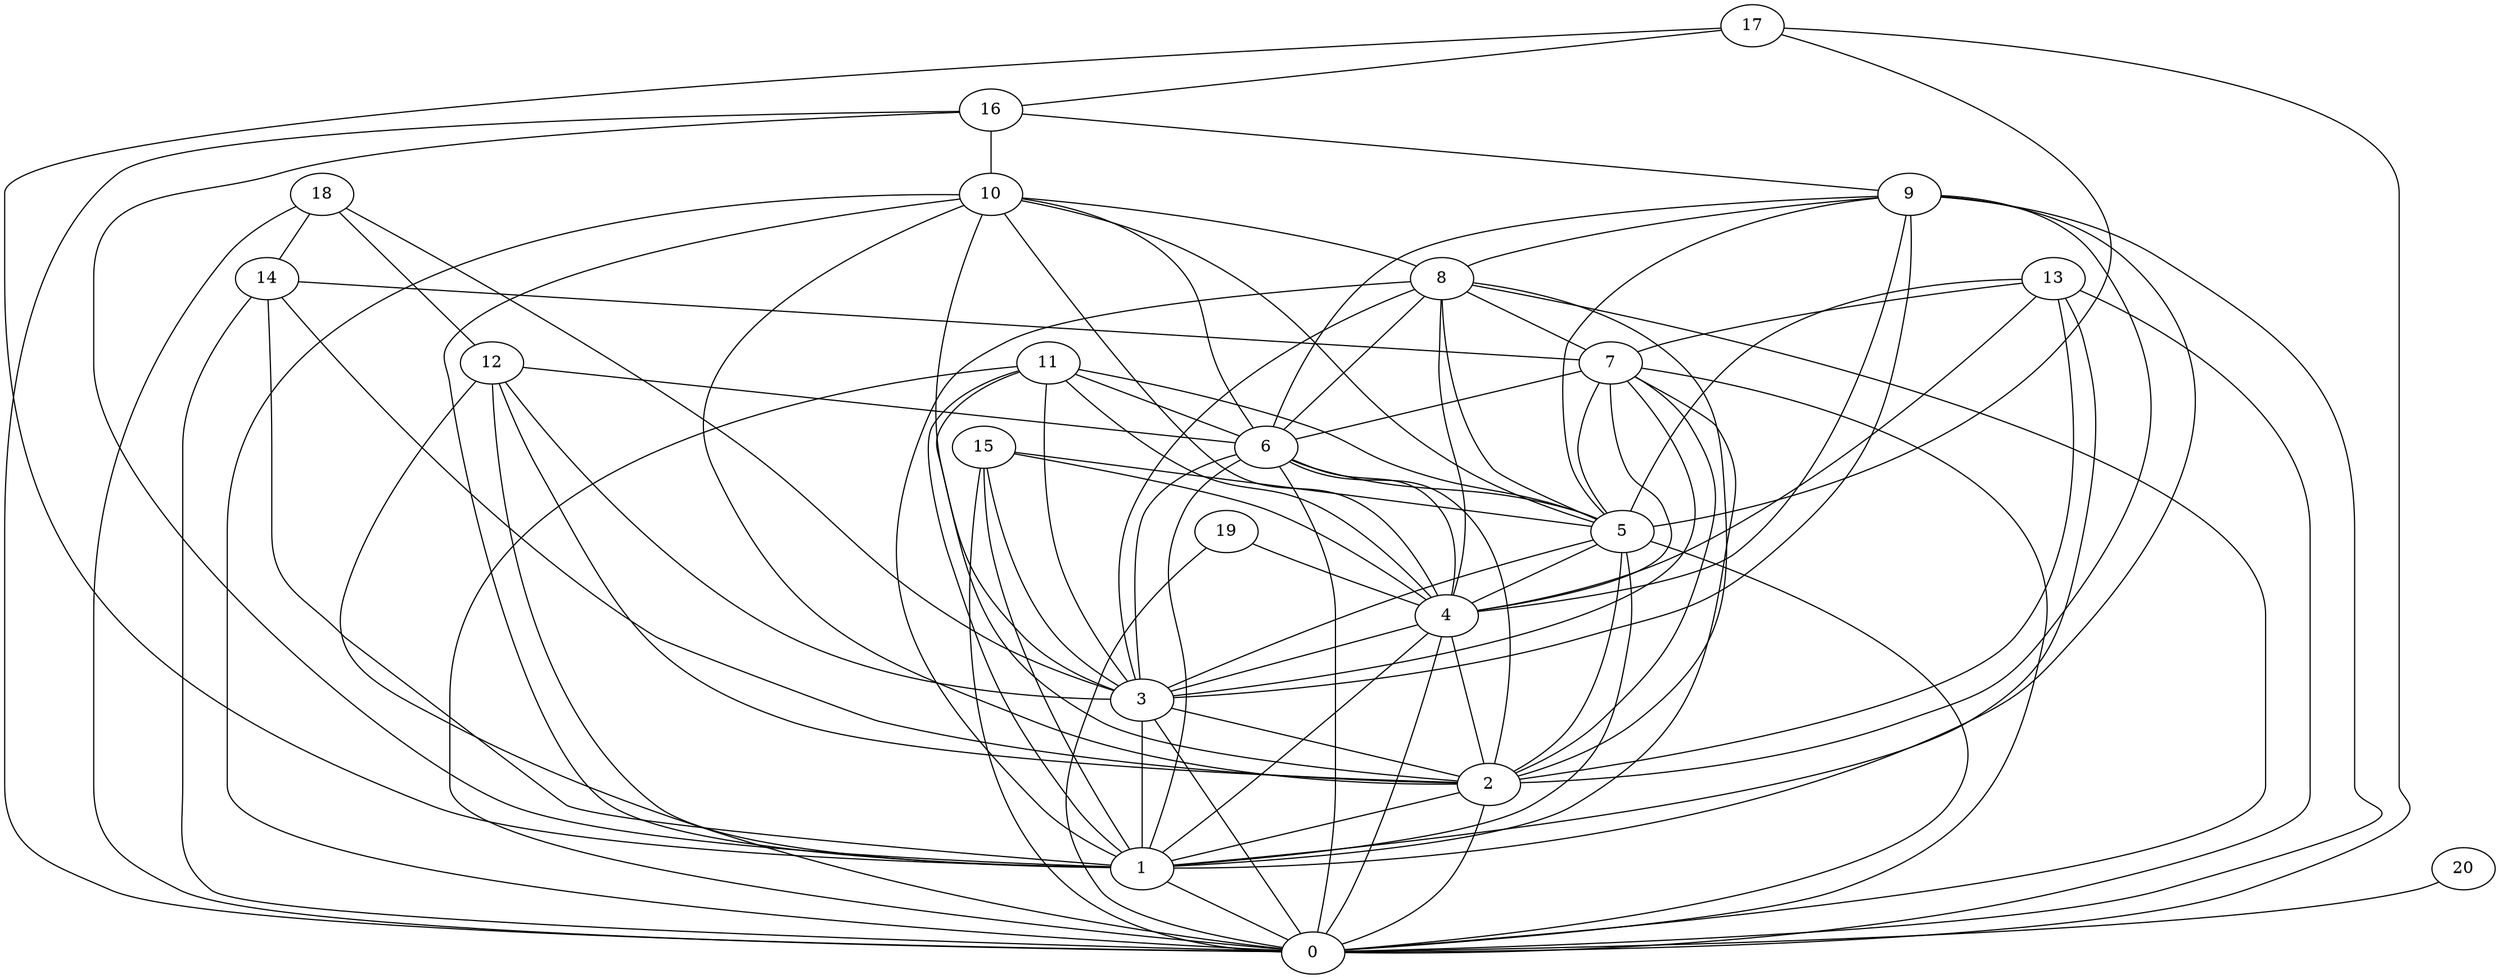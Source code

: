 graph G {
0;
1;
2;
3;
4;
5;
6;
7;
8;
9;
10;
11;
12;
13;
14;
15;
16;
17;
18;
19;
20;
20--0 ;
19--4 ;
19--0 ;
18--3 ;
18--14 ;
18--12 ;
18--0 ;
17--16 ;
17--0 ;
17--5 ;
17--1 ;
16--0 ;
16--9 ;
16--10 ;
16--1 ;
15--3 ;
15--0 ;
15--5 ;
15--4 ;
15--1 ;
14--7 ;
14--0 ;
14--1 ;
14--2 ;
13--5 ;
13--7 ;
13--1 ;
13--4 ;
13--0 ;
13--2 ;
12--2 ;
12--6 ;
12--0 ;
12--1 ;
12--3 ;
11--3 ;
11--6 ;
11--2 ;
11--5 ;
11--1 ;
11--0 ;
11--4 ;
10--2 ;
10--8 ;
10--0 ;
10--5 ;
10--3 ;
10--6 ;
10--1 ;
10--4 ;
9--4 ;
9--6 ;
9--1 ;
9--5 ;
9--8 ;
9--0 ;
9--2 ;
9--3 ;
8--7 ;
8--6 ;
8--4 ;
8--5 ;
8--1 ;
8--0 ;
8--3 ;
8--2 ;
7--4 ;
7--1 ;
7--3 ;
7--6 ;
7--2 ;
7--0 ;
7--5 ;
6--2 ;
6--5 ;
6--0 ;
6--3 ;
6--4 ;
6--1 ;
5--0 ;
5--3 ;
5--1 ;
5--2 ;
5--4 ;
4--0 ;
4--3 ;
4--1 ;
4--2 ;
3--1 ;
3--2 ;
3--0 ;
2--1 ;
2--0 ;
1--0 ;
}
